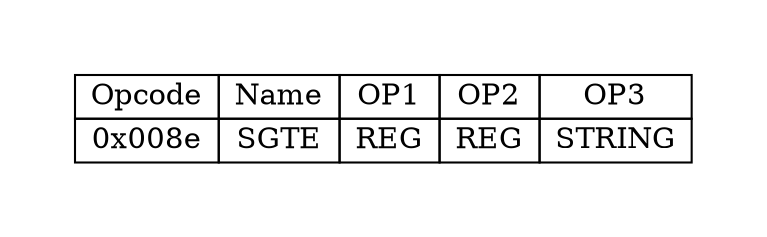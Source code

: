 digraph{
graph [pad="0.5", nodesep="0.5", ranksep="2" ]
node[shape=plain]
Foo [label=<
<table border="0" cellborder="1" cellspacing="0">
<tr><td> Opcode </td> <td> Name </td> <td> OP1 </td><td> OP2 </td><td> OP3 </td> </tr>
<tr>"<td> 0x008e </td><td> SGTE </td><td> REG </td><td> REG </td><td> STRING </td> </tr>
</table>>];
}
